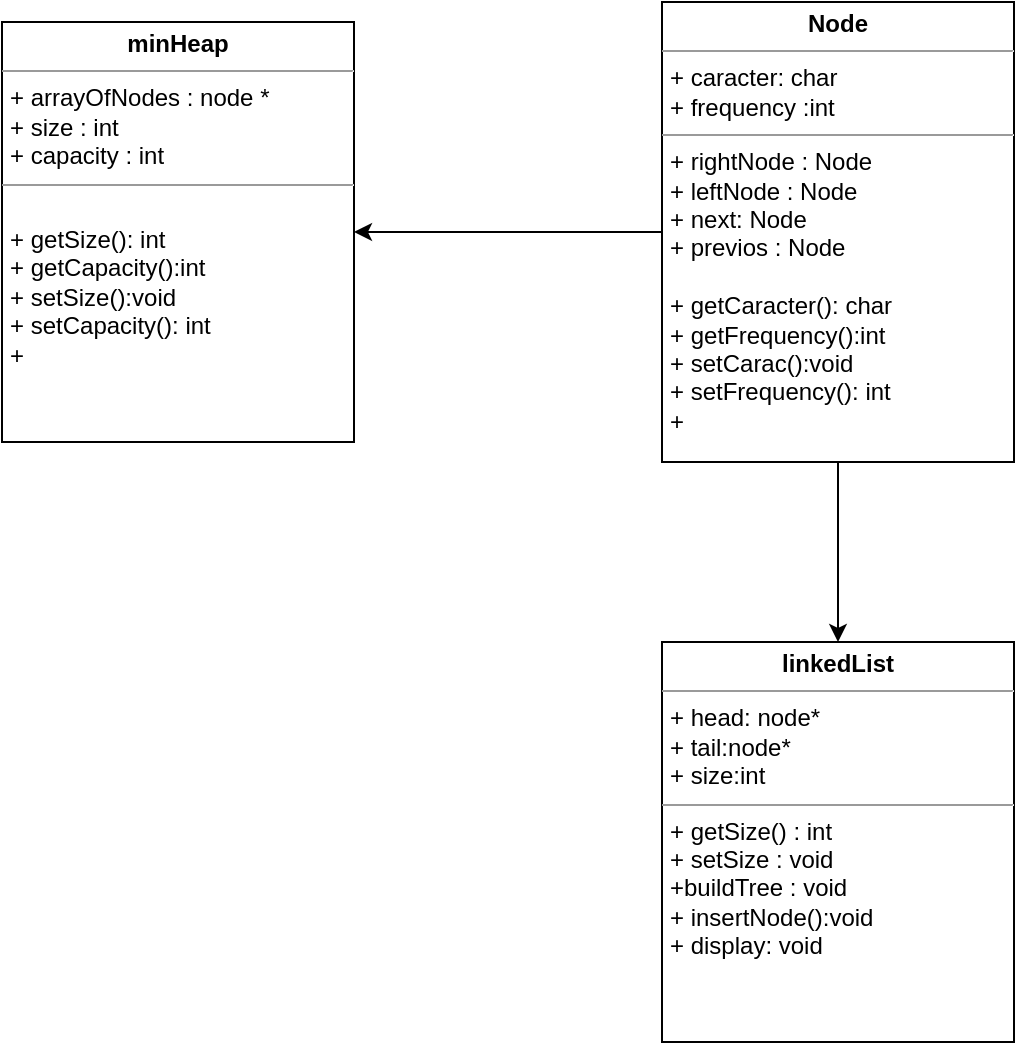 <mxfile>
    <diagram id="VUJ71KJO82t-K2eA5c1Q" name="Page-1">
        <mxGraphModel dx="597" dy="430" grid="1" gridSize="10" guides="1" tooltips="1" connect="1" arrows="1" fold="1" page="1" pageScale="1" pageWidth="827" pageHeight="1169" math="0" shadow="0">
            <root>
                <mxCell id="0"/>
                <mxCell id="1" parent="0"/>
                <mxCell id="12" value="" style="edgeStyle=none;html=1;" parent="1" source="10" target="11" edge="1">
                    <mxGeometry relative="1" as="geometry"/>
                </mxCell>
                <mxCell id="14" value="" style="edgeStyle=none;html=1;" parent="1" source="10" target="13" edge="1">
                    <mxGeometry relative="1" as="geometry"/>
                </mxCell>
                <mxCell id="10" value="&lt;p style=&quot;margin:0px;margin-top:4px;text-align:center;&quot;&gt;&lt;b&gt;Node&lt;/b&gt;&lt;/p&gt;&lt;hr size=&quot;1&quot;&gt;&lt;p style=&quot;margin:0px;margin-left:4px;&quot;&gt;+ caracter: char&lt;/p&gt;&lt;p style=&quot;margin:0px;margin-left:4px;&quot;&gt;+ frequency :int&lt;/p&gt;&lt;hr size=&quot;1&quot;&gt;&lt;p style=&quot;margin:0px;margin-left:4px;&quot;&gt;&lt;span style=&quot;background-color: initial;&quot;&gt;+ rightNode : Node&lt;/span&gt;&lt;/p&gt;&lt;p style=&quot;margin: 0px 0px 0px 4px;&quot;&gt;+ leftNode : Node&lt;/p&gt;&lt;p style=&quot;margin: 0px 0px 0px 4px;&quot;&gt;&lt;span style=&quot;background-color: initial;&quot;&gt;+ next: Node&lt;/span&gt;&lt;/p&gt;&lt;p style=&quot;margin: 0px 0px 0px 4px;&quot;&gt;+ previos : Node&lt;/p&gt;&lt;p style=&quot;margin:0px;margin-left:4px;&quot;&gt;&lt;br&gt;&lt;/p&gt;&lt;p style=&quot;margin:0px;margin-left:4px;&quot;&gt;+ getCaracter():&amp;nbsp;&lt;span style=&quot;background-color: initial;&quot;&gt;char&lt;/span&gt;&lt;/p&gt;&lt;p style=&quot;margin:0px;margin-left:4px;&quot;&gt;+ getFrequency():int&lt;/p&gt;&lt;p style=&quot;margin:0px;margin-left:4px;&quot;&gt;+ setCarac():void&lt;/p&gt;&lt;p style=&quot;margin:0px;margin-left:4px;&quot;&gt;+ setFrequency(): int&lt;/p&gt;&lt;p style=&quot;margin:0px;margin-left:4px;&quot;&gt;+&amp;nbsp;&lt;/p&gt;&lt;p style=&quot;margin:0px;margin-left:4px;&quot;&gt;&lt;br&gt;&lt;/p&gt;" style="verticalAlign=top;align=left;overflow=fill;fontSize=12;fontFamily=Helvetica;html=1;" parent="1" vertex="1">
                    <mxGeometry x="430" y="500" width="176" height="230" as="geometry"/>
                </mxCell>
                <mxCell id="11" value="&lt;p style=&quot;margin:0px;margin-top:4px;text-align:center;&quot;&gt;&lt;b&gt;minHeap&lt;/b&gt;&lt;/p&gt;&lt;hr size=&quot;1&quot;&gt;&lt;p style=&quot;margin:0px;margin-left:4px;&quot;&gt;+ arrayOfNodes : node *&amp;nbsp;&lt;/p&gt;&lt;p style=&quot;margin:0px;margin-left:4px;&quot;&gt;+ size : int&lt;/p&gt;&lt;p style=&quot;margin:0px;margin-left:4px;&quot;&gt;+ capacity : int&lt;/p&gt;&lt;hr size=&quot;1&quot;&gt;&lt;p style=&quot;margin:0px;margin-left:4px;&quot;&gt;&lt;br&gt;&lt;/p&gt;&lt;p style=&quot;margin:0px;margin-left:4px;&quot;&gt;+ getSize(): int&lt;/p&gt;&lt;p style=&quot;margin:0px;margin-left:4px;&quot;&gt;+ getCapacity():int&lt;/p&gt;&lt;p style=&quot;margin:0px;margin-left:4px;&quot;&gt;+ setSize():void&lt;/p&gt;&lt;p style=&quot;margin:0px;margin-left:4px;&quot;&gt;+ setCapacity(): int&lt;/p&gt;&lt;p style=&quot;margin:0px;margin-left:4px;&quot;&gt;+&amp;nbsp;&lt;/p&gt;&lt;p style=&quot;margin:0px;margin-left:4px;&quot;&gt;&lt;br&gt;&lt;/p&gt;" style="verticalAlign=top;align=left;overflow=fill;fontSize=12;fontFamily=Helvetica;html=1;" parent="1" vertex="1">
                    <mxGeometry x="100" y="510" width="176" height="210" as="geometry"/>
                </mxCell>
                <mxCell id="13" value="&lt;p style=&quot;margin:0px;margin-top:4px;text-align:center;&quot;&gt;&lt;b&gt;linkedList&lt;/b&gt;&lt;/p&gt;&lt;hr size=&quot;1&quot;&gt;&lt;p style=&quot;margin:0px;margin-left:4px;&quot;&gt;+ head: node*&amp;nbsp;&lt;/p&gt;&lt;p style=&quot;margin:0px;margin-left:4px;&quot;&gt;+ tail:node*&lt;/p&gt;&lt;p style=&quot;margin:0px;margin-left:4px;&quot;&gt;+ size:int&lt;/p&gt;&lt;hr size=&quot;1&quot;&gt;&lt;p style=&quot;margin:0px;margin-left:4px;&quot;&gt;&lt;span style=&quot;background-color: initial;&quot;&gt;+ getSize() : int&lt;/span&gt;&lt;/p&gt;&lt;p style=&quot;margin: 0px 0px 0px 4px;&quot;&gt;+ setSize : void&lt;/p&gt;&lt;p style=&quot;margin:0px;margin-left:4px;&quot;&gt;+buildTree : void&lt;/p&gt;&lt;p style=&quot;margin:0px;margin-left:4px;&quot;&gt;+ insertNode():void&lt;/p&gt;&lt;p style=&quot;margin:0px;margin-left:4px;&quot;&gt;+ display: void&lt;/p&gt;&lt;p style=&quot;margin:0px;margin-left:4px;&quot;&gt;&lt;br&gt;&lt;/p&gt;" style="verticalAlign=top;align=left;overflow=fill;fontSize=12;fontFamily=Helvetica;html=1;" parent="1" vertex="1">
                    <mxGeometry x="430" y="820" width="176" height="200" as="geometry"/>
                </mxCell>
            </root>
        </mxGraphModel>
    </diagram>
</mxfile>